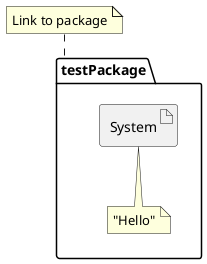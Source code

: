@startuml

package testPackage {
    artifact System
    note bottom : "Hello"
}
note "Link to package" as test
test .- testPackage

@enduml
